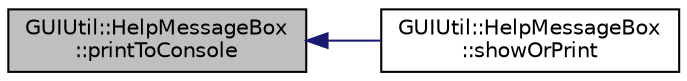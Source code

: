 digraph "GUIUtil::HelpMessageBox::printToConsole"
{
  edge [fontname="Helvetica",fontsize="10",labelfontname="Helvetica",labelfontsize="10"];
  node [fontname="Helvetica",fontsize="10",shape=record];
  rankdir="LR";
  Node6 [label="GUIUtil::HelpMessageBox\l::printToConsole",height=0.2,width=0.4,color="black", fillcolor="grey75", style="filled", fontcolor="black"];
  Node6 -> Node7 [dir="back",color="midnightblue",fontsize="10",style="solid",fontname="Helvetica"];
  Node7 [label="GUIUtil::HelpMessageBox\l::showOrPrint",height=0.2,width=0.4,color="black", fillcolor="white", style="filled",URL="$class_g_u_i_util_1_1_help_message_box.html#a6302786b8f88ca0980047262940b144e",tooltip="Show message box or print help message to standard output, based on operating system. "];
}
